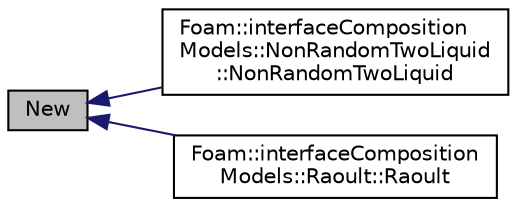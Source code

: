 digraph "New"
{
  bgcolor="transparent";
  edge [fontname="Helvetica",fontsize="10",labelfontname="Helvetica",labelfontsize="10"];
  node [fontname="Helvetica",fontsize="10",shape=record];
  rankdir="LR";
  Node1 [label="New",height=0.2,width=0.4,color="black", fillcolor="grey75", style="filled" fontcolor="black"];
  Node1 -> Node2 [dir="back",color="midnightblue",fontsize="10",style="solid",fontname="Helvetica"];
  Node2 [label="Foam::interfaceComposition\lModels::NonRandomTwoLiquid\l::NonRandomTwoLiquid",height=0.2,width=0.4,color="black",URL="$classFoam_1_1interfaceCompositionModels_1_1NonRandomTwoLiquid.html#a0f569c3d9045217133e7b7a3d43d1cac",tooltip="Construct from components. "];
  Node1 -> Node3 [dir="back",color="midnightblue",fontsize="10",style="solid",fontname="Helvetica"];
  Node3 [label="Foam::interfaceComposition\lModels::Raoult::Raoult",height=0.2,width=0.4,color="black",URL="$classFoam_1_1interfaceCompositionModels_1_1Raoult.html#a3f03f8e4116aceb85dbe6ae55238566d",tooltip="Construct from components. "];
}
